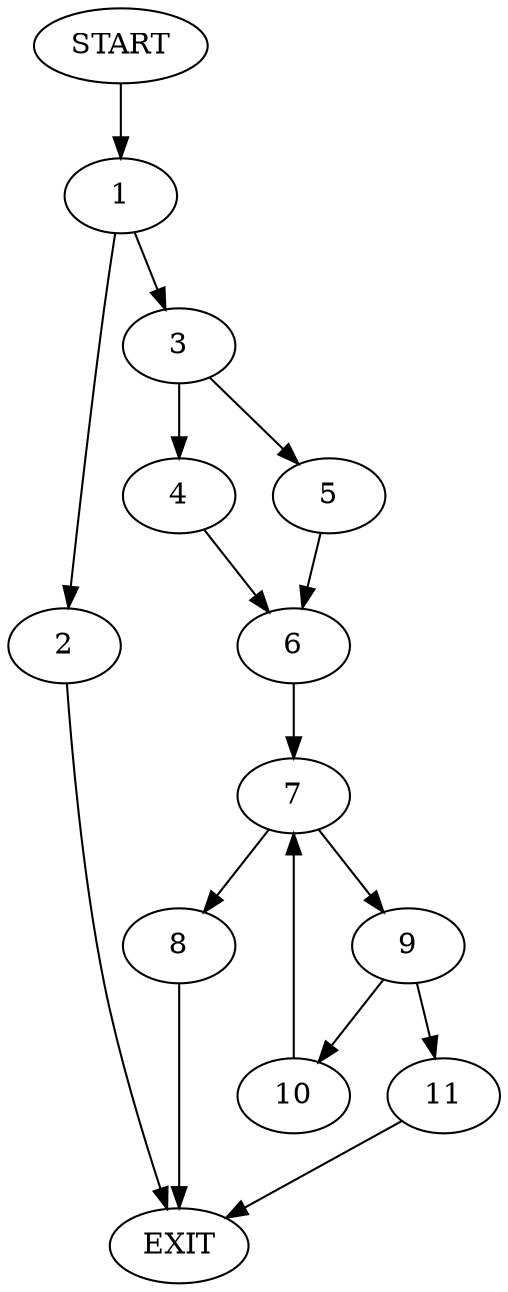 digraph {
0 [label="START"]
12 [label="EXIT"]
0 -> 1
1 -> 2
1 -> 3
3 -> 4
3 -> 5
2 -> 12
5 -> 6
4 -> 6
6 -> 7
7 -> 8
7 -> 9
9 -> 10
9 -> 11
8 -> 12
10 -> 7
11 -> 12
}

